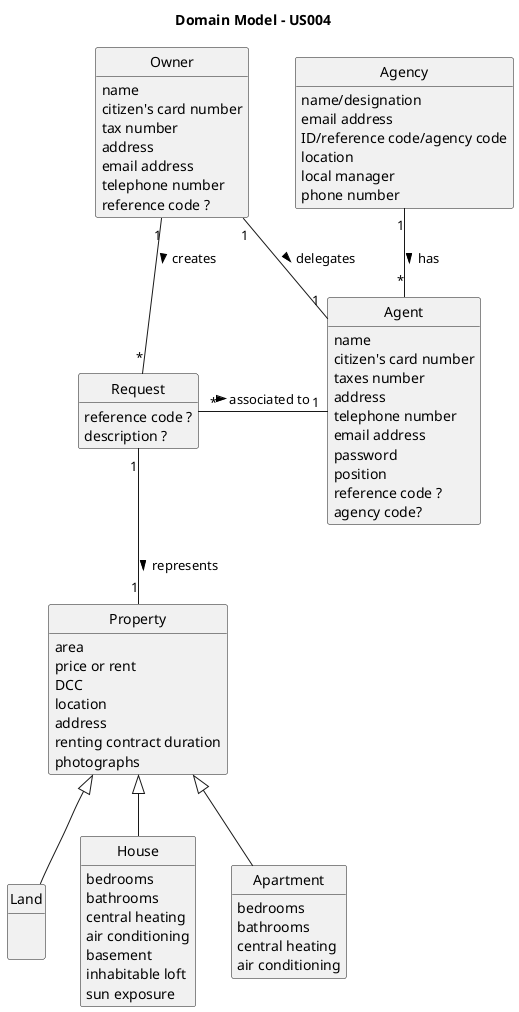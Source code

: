 @startuml
skinparam monochrome true
skinparam packageStyle rectangle
skinparam shadowing false

'left to right direction

skinparam classAttributeIconSize 0

hide circle
hide methods

title Domain Model - US004

class Request{
    reference code ?
    description ?
}


class Property {
    area
    price or rent
    DCC
    location
    address
    renting contract duration
    photographs
}


class Land extends Property{
    \n
}

class House extends Property{
    bedrooms
    bathrooms
    central heating
    air conditioning
    basement
    inhabitable loft
    sun exposure
}

class Apartment extends Property{
    bedrooms
    bathrooms
    central heating
    air conditioning
}

class Agent {
    name
    citizen's card number
    taxes number
    address
    telephone number
    email address
    password
    position
    reference code ?
    agency code?
}


class Agency {
    name/designation
    email address
    ID/reference code/agency code
    location
    local manager
    phone number
}




class Owner {
    name
    citizen's card number
    tax number
    address
    email address
    telephone number
    reference code ?
}

Request "1" -- "1" Property : represents >
Agency "1" -- "*" Agent : has >
Owner "1" -- "*" Request : creates >
Request " *" - "1" Agent : associated to >
Owner "1" -- "1" Agent : delegates >
@enduml